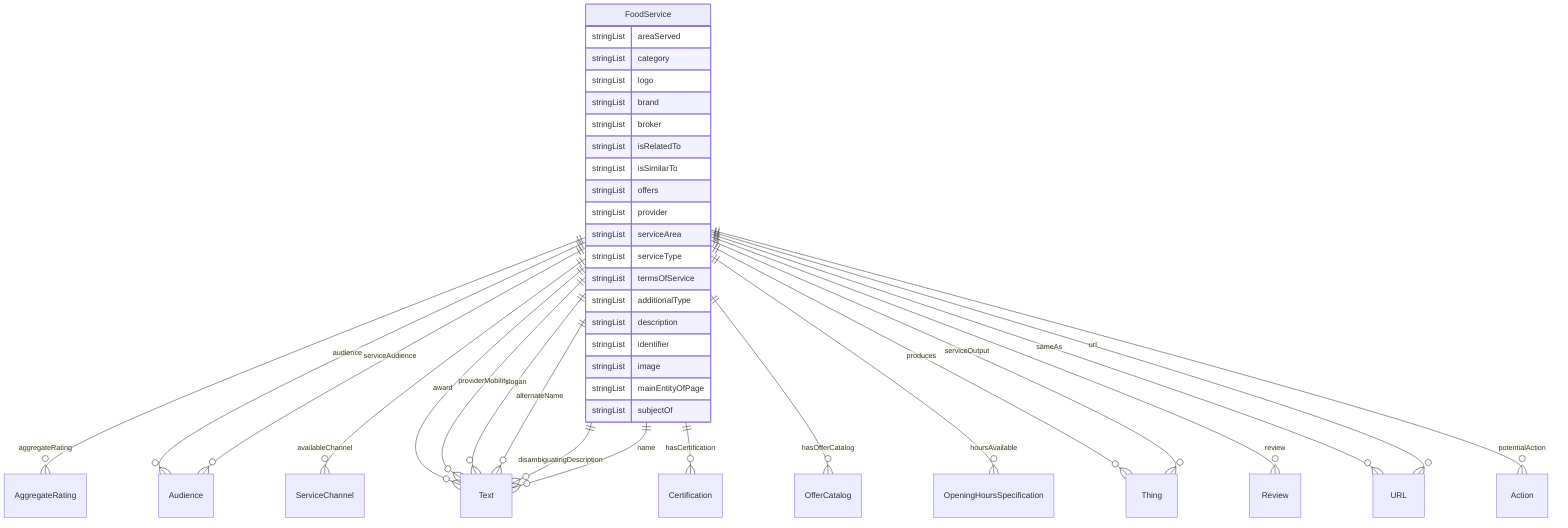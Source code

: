 erDiagram
FoodService {
    stringList areaServed  
    stringList category  
    stringList logo  
    stringList brand  
    stringList broker  
    stringList isRelatedTo  
    stringList isSimilarTo  
    stringList offers  
    stringList provider  
    stringList serviceArea  
    stringList serviceType  
    stringList termsOfService  
    stringList additionalType  
    stringList description  
    stringList identifier  
    stringList image  
    stringList mainEntityOfPage  
    stringList subjectOf  
}

FoodService ||--}o AggregateRating : "aggregateRating"
FoodService ||--}o Audience : "audience"
FoodService ||--}o ServiceChannel : "availableChannel"
FoodService ||--}o Text : "award"
FoodService ||--}o Certification : "hasCertification"
FoodService ||--}o OfferCatalog : "hasOfferCatalog"
FoodService ||--}o OpeningHoursSpecification : "hoursAvailable"
FoodService ||--}o Thing : "produces"
FoodService ||--}o Text : "providerMobility"
FoodService ||--}o Review : "review"
FoodService ||--}o Audience : "serviceAudience"
FoodService ||--}o Thing : "serviceOutput"
FoodService ||--}o Text : "slogan"
FoodService ||--}o Text : "alternateName"
FoodService ||--}o Text : "disambiguatingDescription"
FoodService ||--}o Text : "name"
FoodService ||--}o URL : "sameAs"
FoodService ||--}o Action : "potentialAction"
FoodService ||--}o URL : "url"